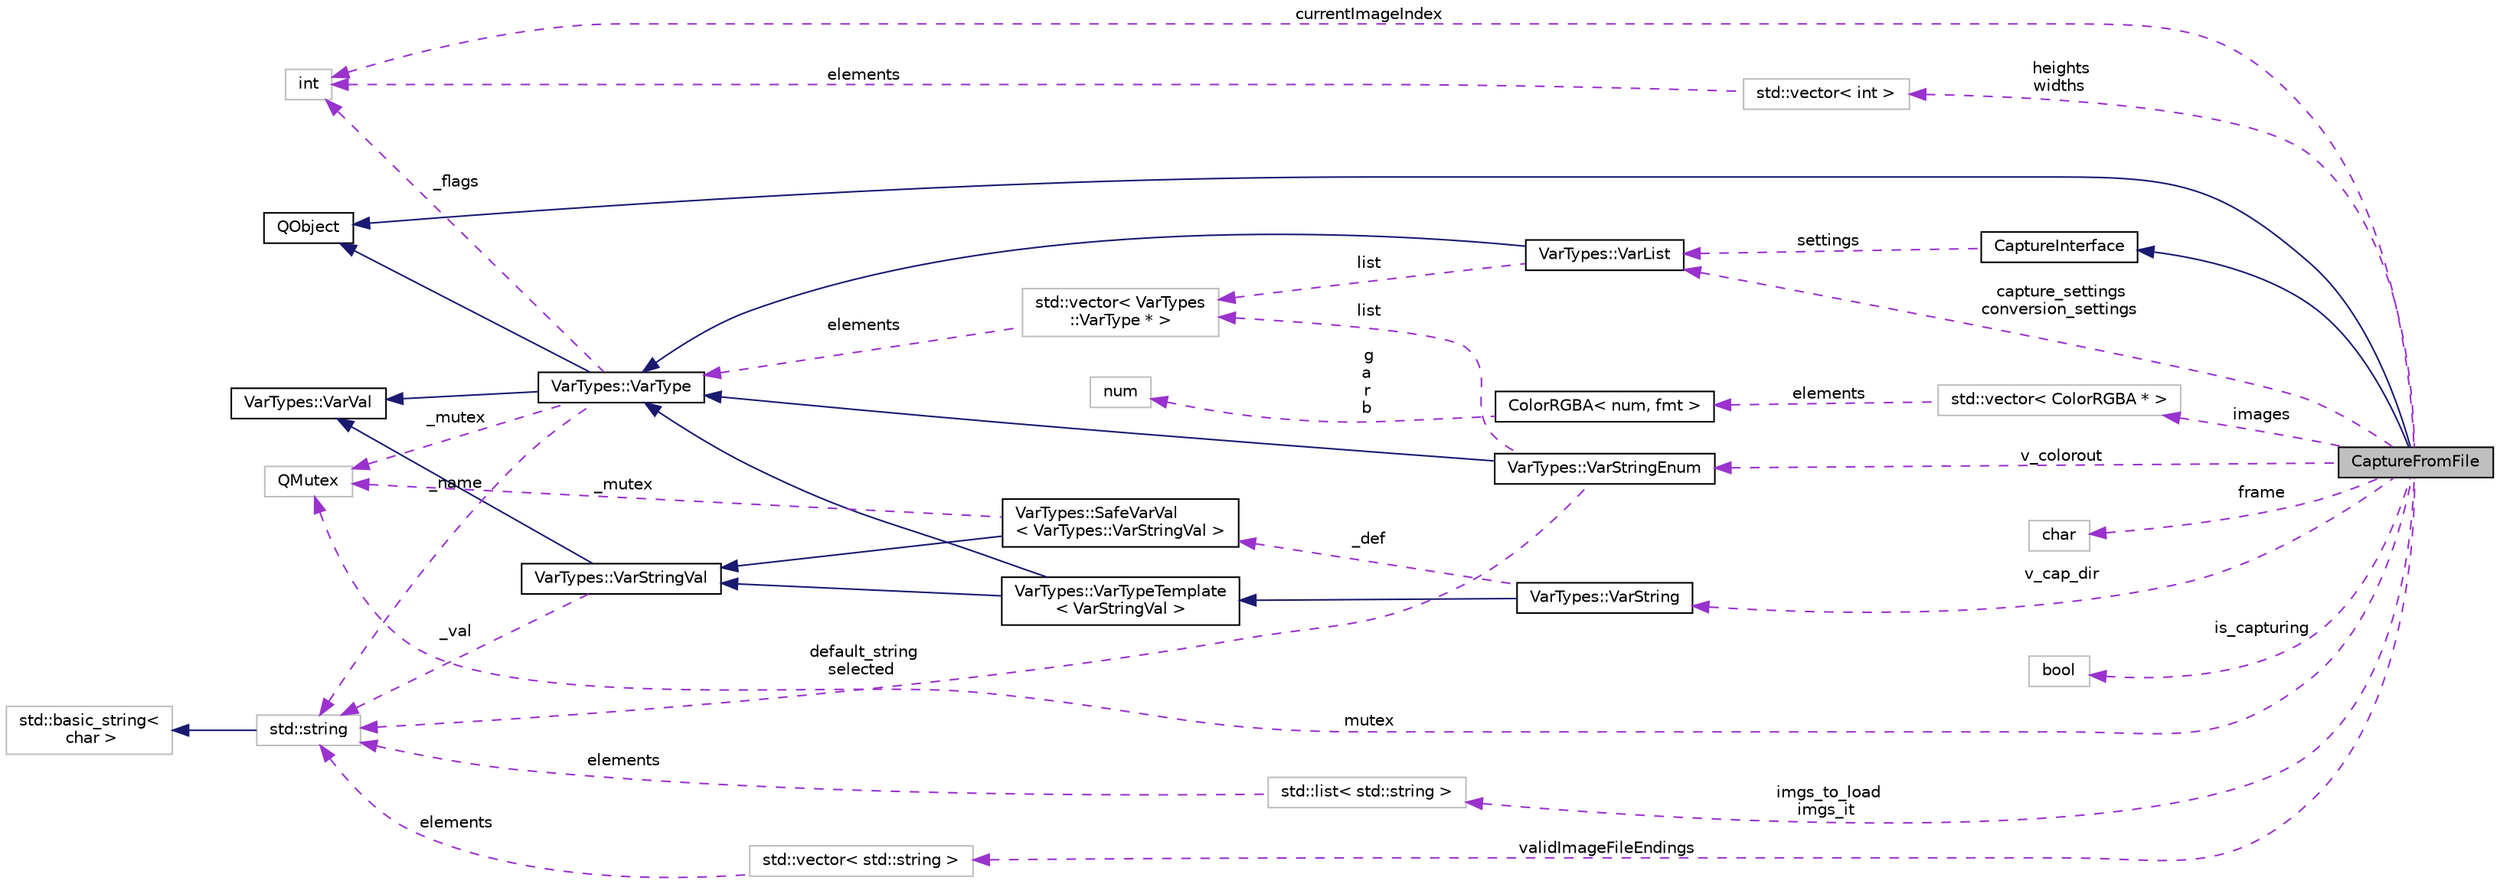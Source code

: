 digraph "CaptureFromFile"
{
 // INTERACTIVE_SVG=YES
  edge [fontname="Helvetica",fontsize="10",labelfontname="Helvetica",labelfontsize="10"];
  node [fontname="Helvetica",fontsize="10",shape=record];
  rankdir="LR";
  Node1 [label="CaptureFromFile",height=0.2,width=0.4,color="black", fillcolor="grey75", style="filled", fontcolor="black"];
  Node2 -> Node1 [dir="back",color="midnightblue",fontsize="10",style="solid",fontname="Helvetica"];
  Node2 [label="QObject",height=0.2,width=0.4,color="black", fillcolor="white", style="filled",URL="$dc/d4f/class_q_object.html"];
  Node3 -> Node1 [dir="back",color="midnightblue",fontsize="10",style="solid",fontname="Helvetica"];
  Node3 [label="CaptureInterface",height=0.2,width=0.4,color="black", fillcolor="white", style="filled",URL="$d2/d7b/class_capture_interface.html",tooltip="The interface to be used by all video capture methods. "];
  Node4 -> Node3 [dir="back",color="darkorchid3",fontsize="10",style="dashed",label=" settings" ,fontname="Helvetica"];
  Node4 [label="VarTypes::VarList",height=0.2,width=0.4,color="black", fillcolor="white", style="filled",URL="$d1/d74/class_var_types_1_1_var_list.html",tooltip="This is the list type of the VarTypes system. "];
  Node5 -> Node4 [dir="back",color="midnightblue",fontsize="10",style="solid",fontname="Helvetica"];
  Node5 [label="VarTypes::VarType",height=0.2,width=0.4,color="black", fillcolor="white", style="filled",URL="$d4/d59/class_var_types_1_1_var_type.html",tooltip="The base class of the VarTypes system. "];
  Node2 -> Node5 [dir="back",color="midnightblue",fontsize="10",style="solid",fontname="Helvetica"];
  Node6 -> Node5 [dir="back",color="midnightblue",fontsize="10",style="solid",fontname="Helvetica"];
  Node6 [label="VarTypes::VarVal",height=0.2,width=0.4,color="black", fillcolor="white", style="filled",URL="$d6/de8/class_var_types_1_1_var_val.html"];
  Node7 -> Node5 [dir="back",color="darkorchid3",fontsize="10",style="dashed",label=" _flags" ,fontname="Helvetica"];
  Node7 [label="int",height=0.2,width=0.4,color="grey75", fillcolor="white", style="filled"];
  Node8 -> Node5 [dir="back",color="darkorchid3",fontsize="10",style="dashed",label=" _name" ,fontname="Helvetica"];
  Node8 [label="std::string",height=0.2,width=0.4,color="grey75", fillcolor="white", style="filled",tooltip="STL class. "];
  Node9 -> Node8 [dir="back",color="midnightblue",fontsize="10",style="solid",fontname="Helvetica"];
  Node9 [label="std::basic_string\<\l char \>",height=0.2,width=0.4,color="grey75", fillcolor="white", style="filled",tooltip="STL class. "];
  Node10 -> Node5 [dir="back",color="darkorchid3",fontsize="10",style="dashed",label=" _mutex" ,fontname="Helvetica"];
  Node10 [label="QMutex",height=0.2,width=0.4,color="grey75", fillcolor="white", style="filled"];
  Node11 -> Node4 [dir="back",color="darkorchid3",fontsize="10",style="dashed",label=" list" ,fontname="Helvetica"];
  Node11 [label="std::vector\< VarTypes\l::VarType * \>",height=0.2,width=0.4,color="grey75", fillcolor="white", style="filled"];
  Node5 -> Node11 [dir="back",color="darkorchid3",fontsize="10",style="dashed",label=" elements" ,fontname="Helvetica"];
  Node4 -> Node1 [dir="back",color="darkorchid3",fontsize="10",style="dashed",label=" capture_settings\nconversion_settings" ,fontname="Helvetica"];
  Node12 -> Node1 [dir="back",color="darkorchid3",fontsize="10",style="dashed",label=" images" ,fontname="Helvetica"];
  Node12 [label="std::vector\< ColorRGBA * \>",height=0.2,width=0.4,color="grey75", fillcolor="white", style="filled"];
  Node13 -> Node12 [dir="back",color="darkorchid3",fontsize="10",style="dashed",label=" elements" ,fontname="Helvetica"];
  Node13 [label="ColorRGBA\< num, fmt \>",height=0.2,width=0.4,color="black", fillcolor="white", style="filled",URL="$d0/d6d/class_color_r_g_b_a.html"];
  Node14 -> Node13 [dir="back",color="darkorchid3",fontsize="10",style="dashed",label=" g\na\nr\nb" ,fontname="Helvetica"];
  Node14 [label="num",height=0.2,width=0.4,color="grey75", fillcolor="white", style="filled"];
  Node15 -> Node1 [dir="back",color="darkorchid3",fontsize="10",style="dashed",label=" v_colorout" ,fontname="Helvetica"];
  Node15 [label="VarTypes::VarStringEnum",height=0.2,width=0.4,color="black", fillcolor="white", style="filled",URL="$dc/d6f/class_var_types_1_1_var_string_enum.html",tooltip="This is the string enumeration VarType of the VarTypes system. "];
  Node5 -> Node15 [dir="back",color="midnightblue",fontsize="10",style="solid",fontname="Helvetica"];
  Node11 -> Node15 [dir="back",color="darkorchid3",fontsize="10",style="dashed",label=" list" ,fontname="Helvetica"];
  Node8 -> Node15 [dir="back",color="darkorchid3",fontsize="10",style="dashed",label=" default_string\nselected" ,fontname="Helvetica"];
  Node16 -> Node1 [dir="back",color="darkorchid3",fontsize="10",style="dashed",label=" frame" ,fontname="Helvetica"];
  Node16 [label="char",height=0.2,width=0.4,color="grey75", fillcolor="white", style="filled"];
  Node17 -> Node1 [dir="back",color="darkorchid3",fontsize="10",style="dashed",label=" v_cap_dir" ,fontname="Helvetica"];
  Node17 [label="VarTypes::VarString",height=0.2,width=0.4,color="black", fillcolor="white", style="filled",URL="$d5/deb/class_var_types_1_1_var_string.html",tooltip="This is the string VarType of the VarTypes system. "];
  Node18 -> Node17 [dir="back",color="midnightblue",fontsize="10",style="solid",fontname="Helvetica"];
  Node18 [label="VarTypes::VarTypeTemplate\l\< VarStringVal \>",height=0.2,width=0.4,color="black", fillcolor="white", style="filled",URL="$d7/d38/class_var_types_1_1_var_type_template.html"];
  Node5 -> Node18 [dir="back",color="midnightblue",fontsize="10",style="solid",fontname="Helvetica"];
  Node19 -> Node18 [dir="back",color="midnightblue",fontsize="10",style="solid",fontname="Helvetica"];
  Node19 [label="VarTypes::VarStringVal",height=0.2,width=0.4,color="black", fillcolor="white", style="filled",URL="$db/d2f/class_var_types_1_1_var_string_val.html",tooltip="This is the string VarTypeVal of the VarTypes system. "];
  Node6 -> Node19 [dir="back",color="midnightblue",fontsize="10",style="solid",fontname="Helvetica"];
  Node8 -> Node19 [dir="back",color="darkorchid3",fontsize="10",style="dashed",label=" _val" ,fontname="Helvetica"];
  Node20 -> Node17 [dir="back",color="darkorchid3",fontsize="10",style="dashed",label=" _def" ,fontname="Helvetica"];
  Node20 [label="VarTypes::SafeVarVal\l\< VarTypes::VarStringVal \>",height=0.2,width=0.4,color="black", fillcolor="white", style="filled",URL="$d2/dc4/class_var_types_1_1_safe_var_val.html"];
  Node19 -> Node20 [dir="back",color="midnightblue",fontsize="10",style="solid",fontname="Helvetica"];
  Node10 -> Node20 [dir="back",color="darkorchid3",fontsize="10",style="dashed",label=" _mutex" ,fontname="Helvetica"];
  Node7 -> Node1 [dir="back",color="darkorchid3",fontsize="10",style="dashed",label=" currentImageIndex" ,fontname="Helvetica"];
  Node21 -> Node1 [dir="back",color="darkorchid3",fontsize="10",style="dashed",label=" is_capturing" ,fontname="Helvetica"];
  Node21 [label="bool",height=0.2,width=0.4,color="grey75", fillcolor="white", style="filled"];
  Node22 -> Node1 [dir="back",color="darkorchid3",fontsize="10",style="dashed",label=" heights\nwidths" ,fontname="Helvetica"];
  Node22 [label="std::vector\< int \>",height=0.2,width=0.4,color="grey75", fillcolor="white", style="filled"];
  Node7 -> Node22 [dir="back",color="darkorchid3",fontsize="10",style="dashed",label=" elements" ,fontname="Helvetica"];
  Node23 -> Node1 [dir="back",color="darkorchid3",fontsize="10",style="dashed",label=" validImageFileEndings" ,fontname="Helvetica"];
  Node23 [label="std::vector\< std::string \>",height=0.2,width=0.4,color="grey75", fillcolor="white", style="filled"];
  Node8 -> Node23 [dir="back",color="darkorchid3",fontsize="10",style="dashed",label=" elements" ,fontname="Helvetica"];
  Node10 -> Node1 [dir="back",color="darkorchid3",fontsize="10",style="dashed",label=" mutex" ,fontname="Helvetica"];
  Node24 -> Node1 [dir="back",color="darkorchid3",fontsize="10",style="dashed",label=" imgs_to_load\nimgs_it" ,fontname="Helvetica"];
  Node24 [label="std::list\< std::string \>",height=0.2,width=0.4,color="grey75", fillcolor="white", style="filled"];
  Node8 -> Node24 [dir="back",color="darkorchid3",fontsize="10",style="dashed",label=" elements" ,fontname="Helvetica"];
}
